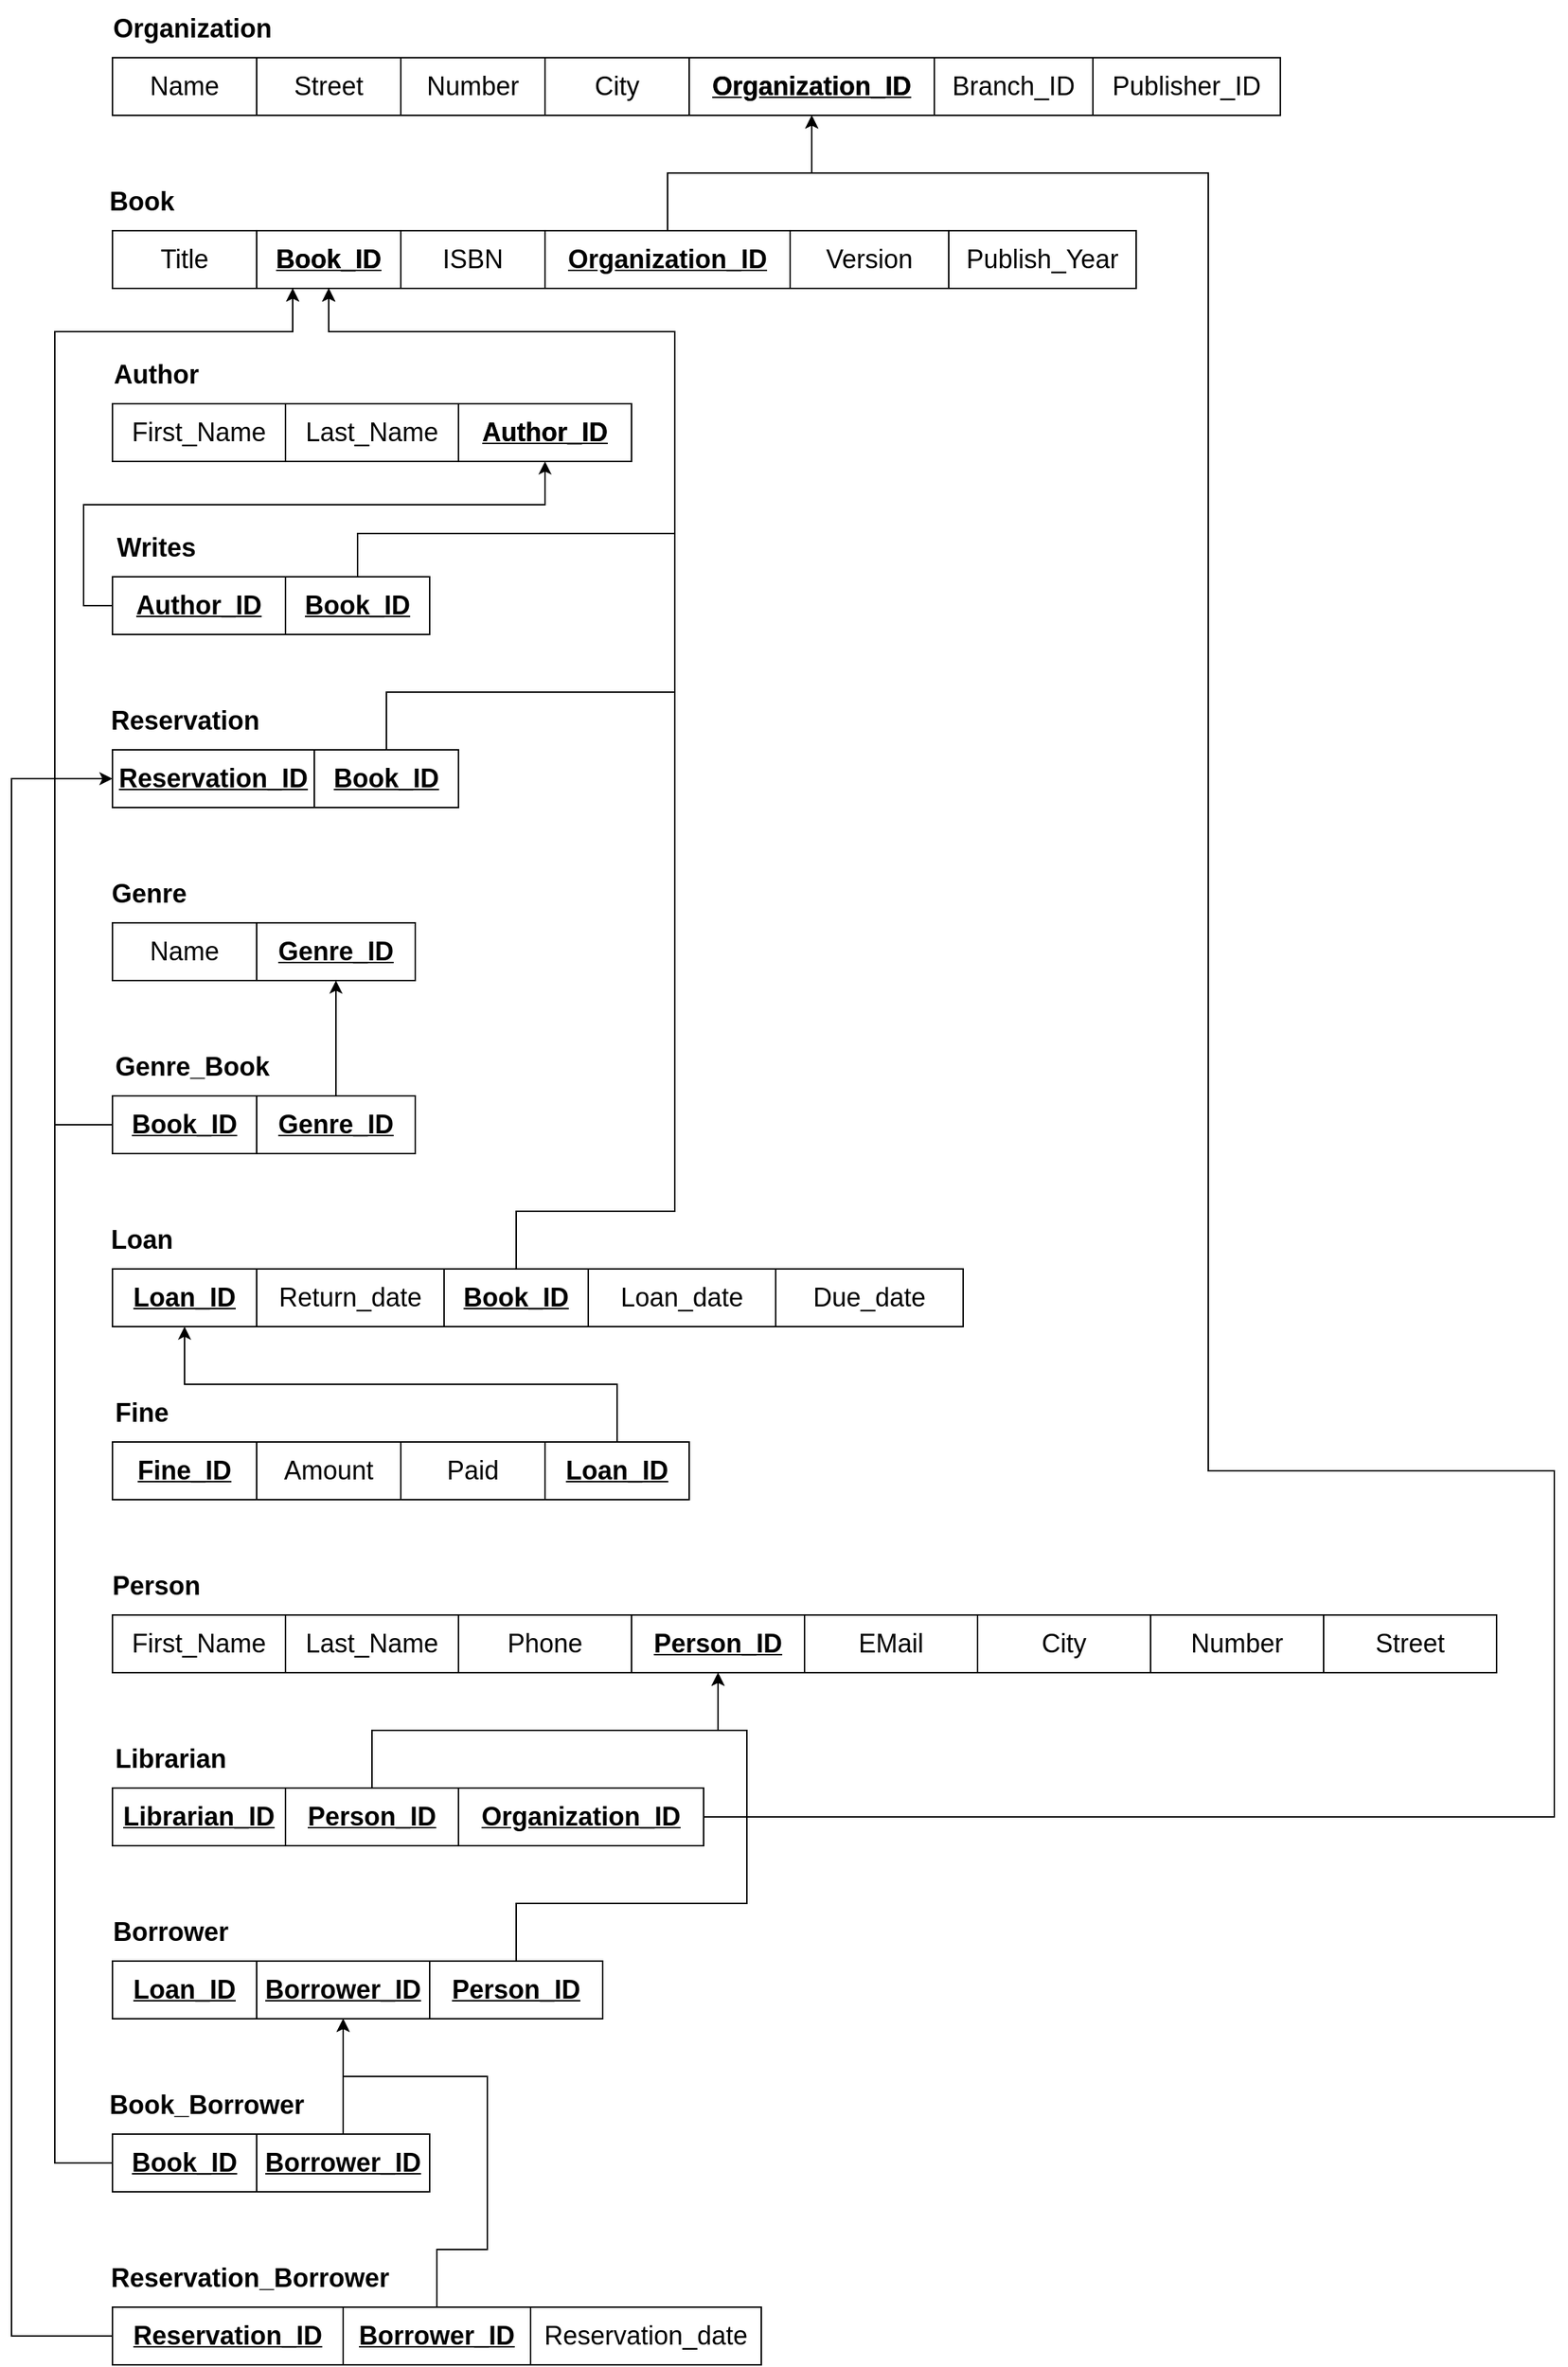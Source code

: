 <mxfile version="20.5.3" type="embed"><diagram id="R2lEEEUBdFMjLlhIrx00" name="Page-1"><mxGraphModel dx="1377" dy="1103" grid="1" gridSize="10" guides="1" tooltips="1" connect="1" arrows="1" fold="1" page="1" pageScale="1" pageWidth="850" pageHeight="1100" math="0" shadow="0" extFonts="Permanent Marker^https://fonts.googleapis.com/css?family=Permanent+Marker"><root><mxCell id="0"/><mxCell id="1" parent="0"/><mxCell id="3N9pXRzrCpbUJ6rccx5e-1" value="Organization" style="text;strokeColor=none;fillColor=none;html=1;fontSize=18;fontStyle=1;verticalAlign=middle;align=center;" parent="1" vertex="1"><mxGeometry x="130" y="80" width="90" height="40" as="geometry"/></mxCell><mxCell id="3N9pXRzrCpbUJ6rccx5e-2" value="Book" style="text;strokeColor=none;fillColor=none;html=1;fontSize=18;fontStyle=1;verticalAlign=middle;align=center;" parent="1" vertex="1"><mxGeometry x="100" y="200" width="80" height="40" as="geometry"/></mxCell><mxCell id="3N9pXRzrCpbUJ6rccx5e-3" value="Author" style="text;strokeColor=none;fillColor=none;html=1;fontSize=18;fontStyle=1;verticalAlign=middle;align=center;" parent="1" vertex="1"><mxGeometry x="90" y="320" width="120" height="40" as="geometry"/></mxCell><mxCell id="3N9pXRzrCpbUJ6rccx5e-7" value="Person" style="text;strokeColor=none;fillColor=none;html=1;fontSize=18;fontStyle=1;verticalAlign=middle;align=center;" parent="1" vertex="1"><mxGeometry x="100" y="1160" width="100" height="40" as="geometry"/></mxCell><mxCell id="3N9pXRzrCpbUJ6rccx5e-9" value="Reservation" style="text;strokeColor=none;fillColor=none;html=1;fontSize=18;fontStyle=1;verticalAlign=middle;align=center;" parent="1" vertex="1"><mxGeometry x="120" y="560" width="100" height="40" as="geometry"/></mxCell><mxCell id="3N9pXRzrCpbUJ6rccx5e-10" value="Loan" style="text;strokeColor=none;fillColor=none;html=1;fontSize=18;fontStyle=1;verticalAlign=middle;align=center;" parent="1" vertex="1"><mxGeometry x="90" y="920" width="100" height="40" as="geometry"/></mxCell><mxCell id="3N9pXRzrCpbUJ6rccx5e-11" value="Fine" style="text;strokeColor=none;fillColor=none;html=1;fontSize=18;fontStyle=1;verticalAlign=middle;align=center;" parent="1" vertex="1"><mxGeometry x="90" y="1040" width="100" height="40" as="geometry"/></mxCell><mxCell id="3N9pXRzrCpbUJ6rccx5e-12" value="Genre" style="text;strokeColor=none;fillColor=none;html=1;fontSize=18;fontStyle=1;verticalAlign=middle;align=center;" parent="1" vertex="1"><mxGeometry x="90" y="680" width="110" height="40" as="geometry"/></mxCell><mxCell id="3N9pXRzrCpbUJ6rccx5e-167" value="Name" style="whiteSpace=wrap;html=1;align=center;strokeColor=default;fontSize=18;fillColor=none;" parent="1" vertex="1"><mxGeometry x="120" y="120" width="100" height="40" as="geometry"/></mxCell><mxCell id="3N9pXRzrCpbUJ6rccx5e-168" value="Title" style="whiteSpace=wrap;html=1;align=center;strokeColor=default;fontSize=18;fillColor=none;" parent="1" vertex="1"><mxGeometry x="120" y="240" width="100" height="40" as="geometry"/></mxCell><mxCell id="3N9pXRzrCpbUJ6rccx5e-173" value="First_Name" style="whiteSpace=wrap;html=1;align=center;strokeColor=default;fontSize=18;fillColor=none;" parent="1" vertex="1"><mxGeometry x="120" y="1200" width="120" height="40" as="geometry"/></mxCell><mxCell id="3N9pXRzrCpbUJ6rccx5e-175" value="Reservation_ID" style="whiteSpace=wrap;html=1;align=center;strokeColor=default;fontSize=18;fillColor=none;fontStyle=5" parent="1" vertex="1"><mxGeometry x="120" y="600" width="140" height="40" as="geometry"/></mxCell><mxCell id="3N9pXRzrCpbUJ6rccx5e-176" value="Loan_ID" style="whiteSpace=wrap;html=1;align=center;strokeColor=default;fontSize=18;fillColor=none;fontStyle=5" parent="1" vertex="1"><mxGeometry x="120" y="960" width="100" height="40" as="geometry"/></mxCell><mxCell id="3N9pXRzrCpbUJ6rccx5e-177" value="Fine_ID" style="whiteSpace=wrap;html=1;align=center;strokeColor=default;fontSize=18;fillColor=none;fontStyle=5" parent="1" vertex="1"><mxGeometry x="120" y="1080" width="100" height="40" as="geometry"/></mxCell><mxCell id="3N9pXRzrCpbUJ6rccx5e-178" value="Name" style="whiteSpace=wrap;html=1;align=center;strokeColor=default;fontSize=18;fillColor=none;" parent="1" vertex="1"><mxGeometry x="120" y="720" width="100" height="40" as="geometry"/></mxCell><mxCell id="3N9pXRzrCpbUJ6rccx5e-179" value="Last_Name" style="whiteSpace=wrap;html=1;align=center;strokeColor=default;fontSize=18;fillColor=none;" parent="1" vertex="1"><mxGeometry x="240" y="1200" width="120" height="40" as="geometry"/></mxCell><mxCell id="3N9pXRzrCpbUJ6rccx5e-180" value="Phone" style="whiteSpace=wrap;html=1;align=center;strokeColor=default;fontSize=18;fillColor=none;" parent="1" vertex="1"><mxGeometry x="360" y="1200" width="120" height="40" as="geometry"/></mxCell><mxCell id="3N9pXRzrCpbUJ6rccx5e-181" value="&lt;b&gt;Person_ID&lt;/b&gt;" style="whiteSpace=wrap;html=1;align=center;strokeColor=default;fontSize=18;fillColor=none;fontStyle=4" parent="1" vertex="1"><mxGeometry x="480" y="1200" width="120" height="40" as="geometry"/></mxCell><mxCell id="3N9pXRzrCpbUJ6rccx5e-182" value="EMail" style="whiteSpace=wrap;html=1;align=center;strokeColor=default;fontSize=18;fillColor=none;" parent="1" vertex="1"><mxGeometry x="600" y="1200" width="120" height="40" as="geometry"/></mxCell><mxCell id="3N9pXRzrCpbUJ6rccx5e-183" value="City" style="whiteSpace=wrap;html=1;align=center;strokeColor=default;fontSize=18;fillColor=none;" parent="1" vertex="1"><mxGeometry x="720" y="1200" width="120" height="40" as="geometry"/></mxCell><mxCell id="3N9pXRzrCpbUJ6rccx5e-184" value="Number" style="whiteSpace=wrap;html=1;align=center;strokeColor=default;fontSize=18;fillColor=none;" parent="1" vertex="1"><mxGeometry x="840" y="1200" width="120" height="40" as="geometry"/></mxCell><mxCell id="3N9pXRzrCpbUJ6rccx5e-185" value="Street" style="whiteSpace=wrap;html=1;align=center;strokeColor=default;fontSize=18;fillColor=none;" parent="1" vertex="1"><mxGeometry x="960" y="1200" width="120" height="40" as="geometry"/></mxCell><mxCell id="3N9pXRzrCpbUJ6rccx5e-188" value="Street" style="whiteSpace=wrap;html=1;align=center;strokeColor=default;fontSize=18;fillColor=none;" parent="1" vertex="1"><mxGeometry x="220" y="120" width="100" height="40" as="geometry"/></mxCell><mxCell id="3N9pXRzrCpbUJ6rccx5e-189" value="Number" style="whiteSpace=wrap;html=1;align=center;strokeColor=default;fontSize=18;fillColor=none;" parent="1" vertex="1"><mxGeometry x="320" y="120" width="100" height="40" as="geometry"/></mxCell><mxCell id="3N9pXRzrCpbUJ6rccx5e-190" value="City" style="whiteSpace=wrap;html=1;align=center;strokeColor=default;fontSize=18;fillColor=none;" parent="1" vertex="1"><mxGeometry x="420" y="120" width="100" height="40" as="geometry"/></mxCell><mxCell id="3N9pXRzrCpbUJ6rccx5e-191" value="&lt;b&gt;Organization_ID&lt;/b&gt;" style="whiteSpace=wrap;html=1;align=center;strokeColor=default;fontSize=18;fillColor=none;" parent="1" vertex="1"><mxGeometry x="520" y="120" width="170" height="40" as="geometry"/></mxCell><mxCell id="3N9pXRzrCpbUJ6rccx5e-192" value="Branch_ID" style="whiteSpace=wrap;html=1;align=center;strokeColor=default;fontSize=18;fillColor=none;" parent="1" vertex="1"><mxGeometry x="690" y="120" width="110" height="40" as="geometry"/></mxCell><mxCell id="3N9pXRzrCpbUJ6rccx5e-193" value="Publisher_ID" style="whiteSpace=wrap;html=1;align=center;strokeColor=default;fontSize=18;fillColor=none;" parent="1" vertex="1"><mxGeometry x="800" y="120" width="130" height="40" as="geometry"/></mxCell><mxCell id="3N9pXRzrCpbUJ6rccx5e-194" value="Book_ID" style="whiteSpace=wrap;html=1;align=center;strokeColor=default;fontSize=18;fillColor=none;fontStyle=1" parent="1" vertex="1"><mxGeometry x="220" y="240" width="100" height="40" as="geometry"/></mxCell><mxCell id="3N9pXRzrCpbUJ6rccx5e-195" value="ISBN" style="whiteSpace=wrap;html=1;align=center;strokeColor=default;fontSize=18;fillColor=none;" parent="1" vertex="1"><mxGeometry x="320" y="240" width="100" height="40" as="geometry"/></mxCell><mxCell id="3N9pXRzrCpbUJ6rccx5e-197" value="First_Name" style="whiteSpace=wrap;html=1;align=center;strokeColor=default;fontSize=18;fillColor=none;" parent="1" vertex="1"><mxGeometry x="120" y="360" width="120" height="40" as="geometry"/></mxCell><mxCell id="3N9pXRzrCpbUJ6rccx5e-198" value="Last_Name" style="whiteSpace=wrap;html=1;align=center;strokeColor=default;fontSize=18;fillColor=none;" parent="1" vertex="1"><mxGeometry x="240" y="360" width="120" height="40" as="geometry"/></mxCell><mxCell id="3N9pXRzrCpbUJ6rccx5e-199" value="&lt;b&gt;Author_ID&lt;/b&gt;" style="whiteSpace=wrap;html=1;align=center;strokeColor=default;fontSize=18;fillColor=none;" parent="1" vertex="1"><mxGeometry x="360" y="360" width="120" height="40" as="geometry"/></mxCell><mxCell id="3N9pXRzrCpbUJ6rccx5e-200" value="Writes" style="text;strokeColor=none;fillColor=none;html=1;fontSize=18;fontStyle=1;verticalAlign=middle;align=center;" parent="1" vertex="1"><mxGeometry x="90" y="440" width="120" height="40" as="geometry"/></mxCell><mxCell id="3N9pXRzrCpbUJ6rccx5e-205" style="edgeStyle=orthogonalEdgeStyle;rounded=0;orthogonalLoop=1;jettySize=auto;html=1;entryX=0.5;entryY=1;entryDx=0;entryDy=0;fontSize=18;" parent="1" target="3N9pXRzrCpbUJ6rccx5e-199" edge="1"><mxGeometry relative="1" as="geometry"><mxPoint x="120" y="500.034" as="sourcePoint"/><Array as="points"><mxPoint x="100" y="500"/><mxPoint x="100" y="430"/><mxPoint x="420" y="430"/></Array></mxGeometry></mxCell><mxCell id="3N9pXRzrCpbUJ6rccx5e-204" value="" style="edgeStyle=segmentEdgeStyle;endArrow=classic;html=1;rounded=0;fontSize=18;exitX=0.5;exitY=0;exitDx=0;exitDy=0;entryX=0.5;entryY=1;entryDx=0;entryDy=0;" parent="1" source="3N9pXRzrCpbUJ6rccx5e-206" target="3N9pXRzrCpbUJ6rccx5e-194" edge="1"><mxGeometry width="50" height="50" relative="1" as="geometry"><mxPoint x="280.0" y="480" as="sourcePoint"/><mxPoint x="730" y="330" as="targetPoint"/><Array as="points"><mxPoint x="290" y="450"/><mxPoint x="510" y="450"/><mxPoint x="510" y="310"/><mxPoint x="270" y="310"/></Array></mxGeometry></mxCell><mxCell id="3N9pXRzrCpbUJ6rccx5e-206" value="Book_ID" style="whiteSpace=wrap;html=1;align=center;strokeColor=default;fontSize=18;fillColor=none;fontStyle=5" parent="1" vertex="1"><mxGeometry x="240" y="480" width="100" height="40" as="geometry"/></mxCell><mxCell id="3N9pXRzrCpbUJ6rccx5e-207" value="&lt;b&gt;Author_ID&lt;/b&gt;" style="whiteSpace=wrap;html=1;align=center;strokeColor=default;fontSize=18;fillColor=none;fontStyle=4" parent="1" vertex="1"><mxGeometry x="120" y="480" width="120" height="40" as="geometry"/></mxCell><mxCell id="3N9pXRzrCpbUJ6rccx5e-208" value="&lt;b&gt;Organization_ID&lt;/b&gt;" style="whiteSpace=wrap;html=1;align=center;strokeColor=default;fontSize=18;fillColor=none;fontStyle=4" parent="1" vertex="1"><mxGeometry x="520" y="120" width="170" height="40" as="geometry"/></mxCell><mxCell id="3N9pXRzrCpbUJ6rccx5e-209" value="Book_ID" style="whiteSpace=wrap;html=1;align=center;strokeColor=default;fontSize=18;fillColor=none;fontStyle=5" parent="1" vertex="1"><mxGeometry x="220" y="240" width="100" height="40" as="geometry"/></mxCell><mxCell id="3N9pXRzrCpbUJ6rccx5e-210" value="&lt;b&gt;Author_ID&lt;/b&gt;" style="whiteSpace=wrap;html=1;align=center;strokeColor=default;fontSize=18;fillColor=none;fontStyle=4" parent="1" vertex="1"><mxGeometry x="360" y="360" width="120" height="40" as="geometry"/></mxCell><mxCell id="3N9pXRzrCpbUJ6rccx5e-213" style="edgeStyle=orthogonalEdgeStyle;rounded=0;orthogonalLoop=1;jettySize=auto;html=1;entryX=0.5;entryY=1;entryDx=0;entryDy=0;fontSize=18;" parent="1" source="3N9pXRzrCpbUJ6rccx5e-211" target="3N9pXRzrCpbUJ6rccx5e-209" edge="1"><mxGeometry relative="1" as="geometry"><Array as="points"><mxPoint x="310" y="560"/><mxPoint x="510" y="560"/><mxPoint x="510" y="310"/><mxPoint x="270" y="310"/></Array></mxGeometry></mxCell><mxCell id="3N9pXRzrCpbUJ6rccx5e-211" value="Book_ID" style="whiteSpace=wrap;html=1;align=center;strokeColor=default;fontSize=18;fillColor=none;fontStyle=5" parent="1" vertex="1"><mxGeometry x="260" y="600" width="100" height="40" as="geometry"/></mxCell><mxCell id="3N9pXRzrCpbUJ6rccx5e-216" style="edgeStyle=orthogonalEdgeStyle;rounded=0;orthogonalLoop=1;jettySize=auto;html=1;entryX=0.5;entryY=1;entryDx=0;entryDy=0;fontSize=18;" parent="1" source="3N9pXRzrCpbUJ6rccx5e-215" target="3N9pXRzrCpbUJ6rccx5e-208" edge="1"><mxGeometry relative="1" as="geometry"/></mxCell><mxCell id="3N9pXRzrCpbUJ6rccx5e-215" value="&lt;b&gt;Organization_ID&lt;/b&gt;" style="whiteSpace=wrap;html=1;align=center;strokeColor=default;fontSize=18;fillColor=none;fontStyle=4" parent="1" vertex="1"><mxGeometry x="420" y="240" width="170" height="40" as="geometry"/></mxCell><mxCell id="3N9pXRzrCpbUJ6rccx5e-217" value="Version" style="whiteSpace=wrap;html=1;align=center;strokeColor=default;fontSize=18;fillColor=none;" parent="1" vertex="1"><mxGeometry x="590" y="240" width="110" height="40" as="geometry"/></mxCell><mxCell id="3N9pXRzrCpbUJ6rccx5e-218" value="Publish_Year" style="whiteSpace=wrap;html=1;align=center;strokeColor=default;fontSize=18;fillColor=none;" parent="1" vertex="1"><mxGeometry x="700" y="240" width="130" height="40" as="geometry"/></mxCell><mxCell id="3N9pXRzrCpbUJ6rccx5e-219" value="&lt;b&gt;&lt;u&gt;Genre_ID&lt;/u&gt;&lt;/b&gt;" style="whiteSpace=wrap;html=1;align=center;strokeColor=default;fontSize=18;fillColor=none;" parent="1" vertex="1"><mxGeometry x="220" y="720" width="110" height="40" as="geometry"/></mxCell><mxCell id="3N9pXRzrCpbUJ6rccx5e-220" value="Genre_Book" style="text;strokeColor=none;fillColor=none;html=1;fontSize=18;fontStyle=1;verticalAlign=middle;align=center;" parent="1" vertex="1"><mxGeometry x="112.5" y="800" width="125" height="40" as="geometry"/></mxCell><mxCell id="3N9pXRzrCpbUJ6rccx5e-225" style="edgeStyle=orthogonalEdgeStyle;rounded=0;orthogonalLoop=1;jettySize=auto;html=1;entryX=0.5;entryY=1;entryDx=0;entryDy=0;fontSize=18;" parent="1" source="3N9pXRzrCpbUJ6rccx5e-222" target="3N9pXRzrCpbUJ6rccx5e-219" edge="1"><mxGeometry relative="1" as="geometry"/></mxCell><mxCell id="3N9pXRzrCpbUJ6rccx5e-222" value="&lt;b&gt;&lt;u&gt;Genre_ID&lt;/u&gt;&lt;/b&gt;" style="whiteSpace=wrap;html=1;align=center;strokeColor=default;fontSize=18;fillColor=none;" parent="1" vertex="1"><mxGeometry x="220" y="840" width="110" height="40" as="geometry"/></mxCell><mxCell id="3N9pXRzrCpbUJ6rccx5e-226" style="edgeStyle=orthogonalEdgeStyle;rounded=0;orthogonalLoop=1;jettySize=auto;html=1;exitX=0;exitY=0.5;exitDx=0;exitDy=0;entryX=0.25;entryY=1;entryDx=0;entryDy=0;fontSize=18;" parent="1" source="3N9pXRzrCpbUJ6rccx5e-223" target="3N9pXRzrCpbUJ6rccx5e-209" edge="1"><mxGeometry relative="1" as="geometry"><Array as="points"><mxPoint x="80" y="860"/><mxPoint x="80" y="310"/><mxPoint x="245" y="310"/></Array></mxGeometry></mxCell><mxCell id="3N9pXRzrCpbUJ6rccx5e-223" value="Book_ID" style="whiteSpace=wrap;html=1;align=center;strokeColor=default;fontSize=18;fillColor=none;fontStyle=5" parent="1" vertex="1"><mxGeometry x="120" y="840" width="100" height="40" as="geometry"/></mxCell><mxCell id="3N9pXRzrCpbUJ6rccx5e-227" value="Return_date" style="whiteSpace=wrap;html=1;align=center;strokeColor=default;fontSize=18;fillColor=none;" parent="1" vertex="1"><mxGeometry x="220" y="960" width="130" height="40" as="geometry"/></mxCell><mxCell id="3N9pXRzrCpbUJ6rccx5e-228" value="Amount" style="whiteSpace=wrap;html=1;align=center;strokeColor=default;fontSize=18;fillColor=none;" parent="1" vertex="1"><mxGeometry x="220" y="1080" width="100" height="40" as="geometry"/></mxCell><mxCell id="3N9pXRzrCpbUJ6rccx5e-229" value="Paid" style="whiteSpace=wrap;html=1;align=center;strokeColor=default;fontSize=18;fillColor=none;" parent="1" vertex="1"><mxGeometry x="320" y="1080" width="100" height="40" as="geometry"/></mxCell><mxCell id="3N9pXRzrCpbUJ6rccx5e-234" style="edgeStyle=orthogonalEdgeStyle;rounded=0;orthogonalLoop=1;jettySize=auto;html=1;entryX=0.5;entryY=1;entryDx=0;entryDy=0;fontSize=18;" parent="1" source="3N9pXRzrCpbUJ6rccx5e-230" target="3N9pXRzrCpbUJ6rccx5e-209" edge="1"><mxGeometry relative="1" as="geometry"><Array as="points"><mxPoint x="400" y="920"/><mxPoint x="510" y="920"/><mxPoint x="510" y="310"/><mxPoint x="270" y="310"/></Array></mxGeometry></mxCell><mxCell id="3N9pXRzrCpbUJ6rccx5e-230" value="Book_ID" style="whiteSpace=wrap;html=1;align=center;strokeColor=default;fontSize=18;fillColor=none;fontStyle=5" parent="1" vertex="1"><mxGeometry x="350" y="960" width="100" height="40" as="geometry"/></mxCell><mxCell id="3N9pXRzrCpbUJ6rccx5e-235" value="Loan_date" style="whiteSpace=wrap;html=1;align=center;strokeColor=default;fontSize=18;fillColor=none;" parent="1" vertex="1"><mxGeometry x="450" y="960" width="130" height="40" as="geometry"/></mxCell><mxCell id="3N9pXRzrCpbUJ6rccx5e-236" value="Due_date" style="whiteSpace=wrap;html=1;align=center;strokeColor=default;fontSize=18;fillColor=none;" parent="1" vertex="1"><mxGeometry x="580" y="960" width="130" height="40" as="geometry"/></mxCell><mxCell id="3N9pXRzrCpbUJ6rccx5e-238" style="edgeStyle=orthogonalEdgeStyle;rounded=0;orthogonalLoop=1;jettySize=auto;html=1;entryX=0.5;entryY=1;entryDx=0;entryDy=0;fontSize=18;" parent="1" source="3N9pXRzrCpbUJ6rccx5e-237" target="3N9pXRzrCpbUJ6rccx5e-176" edge="1"><mxGeometry relative="1" as="geometry"><Array as="points"><mxPoint x="470" y="1040"/><mxPoint x="170" y="1040"/></Array></mxGeometry></mxCell><mxCell id="3N9pXRzrCpbUJ6rccx5e-237" value="Loan_ID" style="whiteSpace=wrap;html=1;align=center;strokeColor=default;fontSize=18;fillColor=none;fontStyle=5" parent="1" vertex="1"><mxGeometry x="420" y="1080" width="100" height="40" as="geometry"/></mxCell><mxCell id="3N9pXRzrCpbUJ6rccx5e-246" value="Librarian" style="text;strokeColor=none;fillColor=none;html=1;fontSize=18;fontStyle=1;verticalAlign=middle;align=center;" parent="1" vertex="1"><mxGeometry x="110" y="1280" width="100" height="40" as="geometry"/></mxCell><mxCell id="3N9pXRzrCpbUJ6rccx5e-251" value="Borrower" style="text;strokeColor=none;fillColor=none;html=1;fontSize=18;fontStyle=1;verticalAlign=middle;align=center;" parent="1" vertex="1"><mxGeometry x="110" y="1400" width="100" height="40" as="geometry"/></mxCell><mxCell id="3N9pXRzrCpbUJ6rccx5e-256" value="Librarian_ID" style="whiteSpace=wrap;html=1;align=center;strokeColor=default;fontSize=18;fillColor=none;fontStyle=5" parent="1" vertex="1"><mxGeometry x="120" y="1320" width="120" height="40" as="geometry"/></mxCell><mxCell id="3N9pXRzrCpbUJ6rccx5e-257" value="Borrower_ID" style="whiteSpace=wrap;html=1;align=center;strokeColor=default;fontSize=18;fillColor=none;fontStyle=5" parent="1" vertex="1"><mxGeometry x="220" y="1440" width="120" height="40" as="geometry"/></mxCell><mxCell id="3N9pXRzrCpbUJ6rccx5e-260" style="edgeStyle=orthogonalEdgeStyle;rounded=0;orthogonalLoop=1;jettySize=auto;html=1;entryX=0.5;entryY=1;entryDx=0;entryDy=0;fontSize=18;" parent="1" source="3N9pXRzrCpbUJ6rccx5e-258" target="3N9pXRzrCpbUJ6rccx5e-181" edge="1"><mxGeometry relative="1" as="geometry"><Array as="points"><mxPoint x="300" y="1280"/><mxPoint x="540" y="1280"/></Array></mxGeometry></mxCell><mxCell id="3N9pXRzrCpbUJ6rccx5e-258" value="&lt;b&gt;Person_ID&lt;/b&gt;" style="whiteSpace=wrap;html=1;align=center;strokeColor=default;fontSize=18;fillColor=none;fontStyle=4" parent="1" vertex="1"><mxGeometry x="240" y="1320" width="120" height="40" as="geometry"/></mxCell><mxCell id="3N9pXRzrCpbUJ6rccx5e-261" style="edgeStyle=orthogonalEdgeStyle;rounded=0;orthogonalLoop=1;jettySize=auto;html=1;exitX=0.5;exitY=0;exitDx=0;exitDy=0;entryX=0.5;entryY=1;entryDx=0;entryDy=0;fontSize=18;" parent="1" source="3N9pXRzrCpbUJ6rccx5e-259" target="3N9pXRzrCpbUJ6rccx5e-181" edge="1"><mxGeometry relative="1" as="geometry"><Array as="points"><mxPoint x="400" y="1400"/><mxPoint x="560" y="1400"/><mxPoint x="560" y="1280"/><mxPoint x="540" y="1280"/></Array></mxGeometry></mxCell><mxCell id="3N9pXRzrCpbUJ6rccx5e-259" value="&lt;b&gt;Person_ID&lt;/b&gt;" style="whiteSpace=wrap;html=1;align=center;strokeColor=default;fontSize=18;fillColor=none;fontStyle=4" parent="1" vertex="1"><mxGeometry x="340" y="1440" width="120" height="40" as="geometry"/></mxCell><mxCell id="3N9pXRzrCpbUJ6rccx5e-262" value="Loan_ID" style="whiteSpace=wrap;html=1;align=center;strokeColor=default;fontSize=18;fillColor=none;fontStyle=5" parent="1" vertex="1"><mxGeometry x="120" y="1440" width="100" height="40" as="geometry"/></mxCell><mxCell id="3N9pXRzrCpbUJ6rccx5e-264" value="Book_Borrower" style="text;strokeColor=none;fillColor=none;html=1;fontSize=18;fontStyle=1;verticalAlign=middle;align=center;" parent="1" vertex="1"><mxGeometry x="130" y="1520" width="110" height="40" as="geometry"/></mxCell><mxCell id="3N9pXRzrCpbUJ6rccx5e-270" style="edgeStyle=orthogonalEdgeStyle;rounded=0;orthogonalLoop=1;jettySize=auto;html=1;fontSize=18;" parent="1" source="3N9pXRzrCpbUJ6rccx5e-267" edge="1"><mxGeometry relative="1" as="geometry"><mxPoint x="245" y="280" as="targetPoint"/><Array as="points"><mxPoint x="80" y="1580"/><mxPoint x="80" y="310"/><mxPoint x="245" y="310"/></Array></mxGeometry></mxCell><mxCell id="3N9pXRzrCpbUJ6rccx5e-267" value="Book_ID" style="whiteSpace=wrap;html=1;align=center;strokeColor=default;fontSize=18;fillColor=none;fontStyle=5" parent="1" vertex="1"><mxGeometry x="120" y="1560" width="100" height="40" as="geometry"/></mxCell><mxCell id="3N9pXRzrCpbUJ6rccx5e-269" style="edgeStyle=orthogonalEdgeStyle;rounded=0;orthogonalLoop=1;jettySize=auto;html=1;entryX=0.5;entryY=1;entryDx=0;entryDy=0;fontSize=18;" parent="1" source="3N9pXRzrCpbUJ6rccx5e-268" target="3N9pXRzrCpbUJ6rccx5e-257" edge="1"><mxGeometry relative="1" as="geometry"/></mxCell><mxCell id="3N9pXRzrCpbUJ6rccx5e-268" value="Borrower_ID" style="whiteSpace=wrap;html=1;align=center;strokeColor=default;fontSize=18;fillColor=none;fontStyle=5" parent="1" vertex="1"><mxGeometry x="220" y="1560" width="120" height="40" as="geometry"/></mxCell><mxCell id="3N9pXRzrCpbUJ6rccx5e-271" value="Reservation_Borrower" style="text;strokeColor=none;fillColor=none;html=1;fontSize=18;fontStyle=1;verticalAlign=middle;align=center;" parent="1" vertex="1"><mxGeometry x="160" y="1640" width="110" height="40" as="geometry"/></mxCell><mxCell id="3N9pXRzrCpbUJ6rccx5e-275" style="edgeStyle=orthogonalEdgeStyle;rounded=0;orthogonalLoop=1;jettySize=auto;html=1;entryX=0;entryY=0.5;entryDx=0;entryDy=0;fontSize=18;" parent="1" source="3N9pXRzrCpbUJ6rccx5e-272" target="3N9pXRzrCpbUJ6rccx5e-175" edge="1"><mxGeometry relative="1" as="geometry"><Array as="points"><mxPoint x="50" y="1700"/><mxPoint x="50" y="620"/></Array></mxGeometry></mxCell><mxCell id="3N9pXRzrCpbUJ6rccx5e-272" value="Reservation_ID" style="whiteSpace=wrap;html=1;align=center;strokeColor=default;fontSize=18;fillColor=none;fontStyle=5" parent="1" vertex="1"><mxGeometry x="120" y="1680" width="160" height="40" as="geometry"/></mxCell><mxCell id="3N9pXRzrCpbUJ6rccx5e-277" style="edgeStyle=orthogonalEdgeStyle;rounded=0;orthogonalLoop=1;jettySize=auto;html=1;entryX=0.5;entryY=1;entryDx=0;entryDy=0;fontSize=18;exitX=0.5;exitY=0;exitDx=0;exitDy=0;" parent="1" source="3N9pXRzrCpbUJ6rccx5e-273" target="3N9pXRzrCpbUJ6rccx5e-257" edge="1"><mxGeometry relative="1" as="geometry"><Array as="points"><mxPoint x="345" y="1640"/><mxPoint x="380" y="1640"/><mxPoint x="380" y="1520"/><mxPoint x="280" y="1520"/></Array></mxGeometry></mxCell><mxCell id="3N9pXRzrCpbUJ6rccx5e-273" value="Borrower_ID" style="whiteSpace=wrap;html=1;align=center;strokeColor=default;fontSize=18;fillColor=none;fontStyle=5" parent="1" vertex="1"><mxGeometry x="280" y="1680" width="130" height="40" as="geometry"/></mxCell><mxCell id="3N9pXRzrCpbUJ6rccx5e-274" value="Reservation_date" style="whiteSpace=wrap;html=1;align=center;strokeColor=default;fontSize=18;fillColor=none;" parent="1" vertex="1"><mxGeometry x="410" y="1680" width="160" height="40" as="geometry"/></mxCell><mxCell id="3N9pXRzrCpbUJ6rccx5e-279" style="edgeStyle=orthogonalEdgeStyle;rounded=0;orthogonalLoop=1;jettySize=auto;html=1;entryX=0.5;entryY=1;entryDx=0;entryDy=0;fontSize=18;" parent="1" source="3N9pXRzrCpbUJ6rccx5e-278" target="3N9pXRzrCpbUJ6rccx5e-208" edge="1"><mxGeometry relative="1" as="geometry"><Array as="points"><mxPoint x="1120" y="1340"/><mxPoint x="1120" y="1100"/><mxPoint x="880" y="1100"/><mxPoint x="880" y="200"/><mxPoint x="605" y="200"/></Array></mxGeometry></mxCell><mxCell id="3N9pXRzrCpbUJ6rccx5e-278" value="&lt;b&gt;Organization_ID&lt;/b&gt;" style="whiteSpace=wrap;html=1;align=center;strokeColor=default;fontSize=18;fillColor=none;fontStyle=4" parent="1" vertex="1"><mxGeometry x="360" y="1320" width="170" height="40" as="geometry"/></mxCell></root></mxGraphModel></diagram></mxfile>
